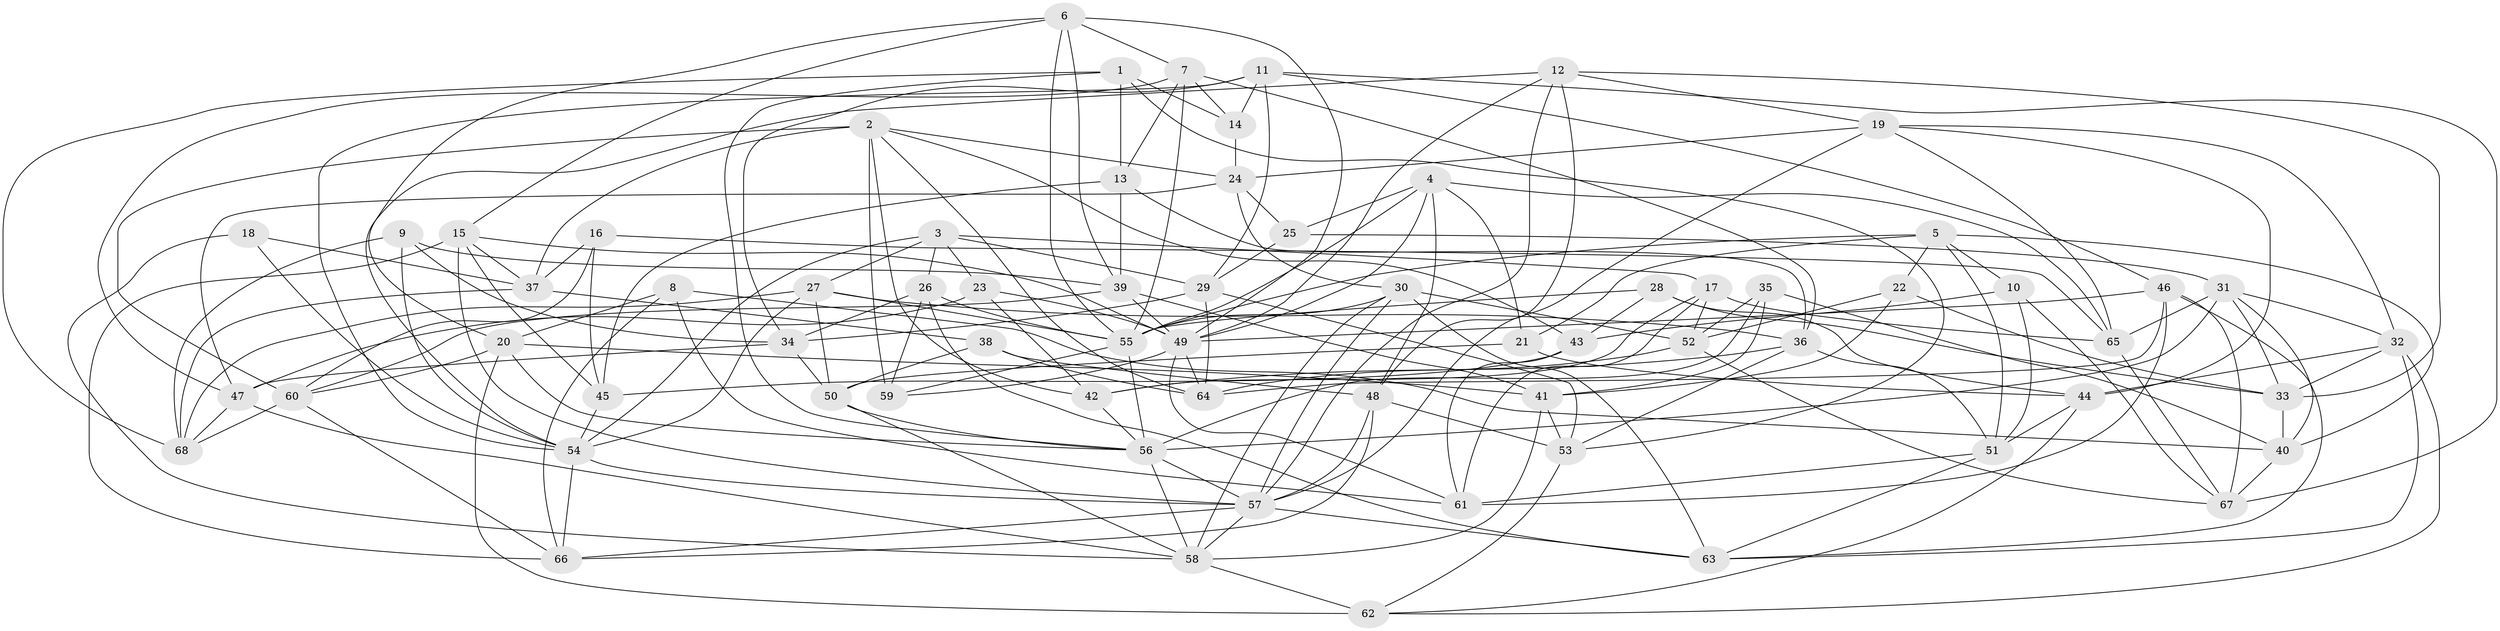 // original degree distribution, {4: 1.0}
// Generated by graph-tools (version 1.1) at 2025/26/03/09/25 03:26:53]
// undirected, 68 vertices, 196 edges
graph export_dot {
graph [start="1"]
  node [color=gray90,style=filled];
  1;
  2;
  3;
  4;
  5;
  6;
  7;
  8;
  9;
  10;
  11;
  12;
  13;
  14;
  15;
  16;
  17;
  18;
  19;
  20;
  21;
  22;
  23;
  24;
  25;
  26;
  27;
  28;
  29;
  30;
  31;
  32;
  33;
  34;
  35;
  36;
  37;
  38;
  39;
  40;
  41;
  42;
  43;
  44;
  45;
  46;
  47;
  48;
  49;
  50;
  51;
  52;
  53;
  54;
  55;
  56;
  57;
  58;
  59;
  60;
  61;
  62;
  63;
  64;
  65;
  66;
  67;
  68;
  1 -- 13 [weight=2.0];
  1 -- 14 [weight=1.0];
  1 -- 53 [weight=1.0];
  1 -- 56 [weight=1.0];
  1 -- 68 [weight=1.0];
  2 -- 24 [weight=1.0];
  2 -- 37 [weight=1.0];
  2 -- 42 [weight=1.0];
  2 -- 43 [weight=1.0];
  2 -- 59 [weight=2.0];
  2 -- 60 [weight=1.0];
  2 -- 64 [weight=1.0];
  3 -- 17 [weight=1.0];
  3 -- 23 [weight=1.0];
  3 -- 26 [weight=1.0];
  3 -- 27 [weight=1.0];
  3 -- 29 [weight=1.0];
  3 -- 54 [weight=1.0];
  4 -- 21 [weight=1.0];
  4 -- 25 [weight=1.0];
  4 -- 48 [weight=1.0];
  4 -- 49 [weight=1.0];
  4 -- 55 [weight=1.0];
  4 -- 65 [weight=1.0];
  5 -- 10 [weight=1.0];
  5 -- 21 [weight=1.0];
  5 -- 22 [weight=1.0];
  5 -- 40 [weight=1.0];
  5 -- 51 [weight=1.0];
  5 -- 55 [weight=1.0];
  6 -- 7 [weight=1.0];
  6 -- 15 [weight=1.0];
  6 -- 20 [weight=1.0];
  6 -- 39 [weight=1.0];
  6 -- 49 [weight=1.0];
  6 -- 55 [weight=1.0];
  7 -- 13 [weight=1.0];
  7 -- 14 [weight=1.0];
  7 -- 36 [weight=1.0];
  7 -- 47 [weight=1.0];
  7 -- 55 [weight=1.0];
  8 -- 20 [weight=1.0];
  8 -- 40 [weight=1.0];
  8 -- 61 [weight=1.0];
  8 -- 66 [weight=1.0];
  9 -- 34 [weight=1.0];
  9 -- 39 [weight=1.0];
  9 -- 54 [weight=1.0];
  9 -- 68 [weight=1.0];
  10 -- 43 [weight=1.0];
  10 -- 51 [weight=1.0];
  10 -- 67 [weight=1.0];
  11 -- 14 [weight=1.0];
  11 -- 29 [weight=1.0];
  11 -- 34 [weight=1.0];
  11 -- 46 [weight=1.0];
  11 -- 54 [weight=1.0];
  11 -- 67 [weight=1.0];
  12 -- 19 [weight=1.0];
  12 -- 33 [weight=1.0];
  12 -- 48 [weight=1.0];
  12 -- 49 [weight=1.0];
  12 -- 54 [weight=1.0];
  12 -- 57 [weight=1.0];
  13 -- 36 [weight=1.0];
  13 -- 39 [weight=1.0];
  13 -- 45 [weight=1.0];
  14 -- 24 [weight=1.0];
  15 -- 37 [weight=1.0];
  15 -- 45 [weight=1.0];
  15 -- 49 [weight=1.0];
  15 -- 57 [weight=1.0];
  15 -- 66 [weight=1.0];
  16 -- 37 [weight=1.0];
  16 -- 45 [weight=1.0];
  16 -- 60 [weight=1.0];
  16 -- 65 [weight=1.0];
  17 -- 42 [weight=2.0];
  17 -- 52 [weight=1.0];
  17 -- 61 [weight=1.0];
  17 -- 65 [weight=1.0];
  18 -- 37 [weight=1.0];
  18 -- 54 [weight=2.0];
  18 -- 58 [weight=1.0];
  19 -- 24 [weight=1.0];
  19 -- 32 [weight=1.0];
  19 -- 44 [weight=1.0];
  19 -- 57 [weight=1.0];
  19 -- 65 [weight=1.0];
  20 -- 41 [weight=1.0];
  20 -- 56 [weight=1.0];
  20 -- 60 [weight=1.0];
  20 -- 62 [weight=1.0];
  21 -- 44 [weight=1.0];
  21 -- 50 [weight=1.0];
  22 -- 33 [weight=1.0];
  22 -- 41 [weight=1.0];
  22 -- 52 [weight=1.0];
  23 -- 42 [weight=1.0];
  23 -- 47 [weight=1.0];
  23 -- 49 [weight=1.0];
  24 -- 25 [weight=1.0];
  24 -- 30 [weight=1.0];
  24 -- 47 [weight=1.0];
  25 -- 29 [weight=1.0];
  25 -- 31 [weight=1.0];
  26 -- 34 [weight=1.0];
  26 -- 55 [weight=1.0];
  26 -- 59 [weight=2.0];
  26 -- 63 [weight=1.0];
  27 -- 36 [weight=1.0];
  27 -- 50 [weight=1.0];
  27 -- 54 [weight=1.0];
  27 -- 55 [weight=1.0];
  27 -- 68 [weight=1.0];
  28 -- 33 [weight=1.0];
  28 -- 43 [weight=1.0];
  28 -- 44 [weight=1.0];
  28 -- 55 [weight=1.0];
  29 -- 34 [weight=1.0];
  29 -- 53 [weight=1.0];
  29 -- 64 [weight=1.0];
  30 -- 52 [weight=1.0];
  30 -- 55 [weight=1.0];
  30 -- 57 [weight=1.0];
  30 -- 58 [weight=1.0];
  30 -- 63 [weight=1.0];
  31 -- 32 [weight=1.0];
  31 -- 33 [weight=1.0];
  31 -- 40 [weight=1.0];
  31 -- 56 [weight=1.0];
  31 -- 65 [weight=1.0];
  32 -- 33 [weight=1.0];
  32 -- 44 [weight=1.0];
  32 -- 62 [weight=1.0];
  32 -- 63 [weight=1.0];
  33 -- 40 [weight=1.0];
  34 -- 47 [weight=1.0];
  34 -- 50 [weight=1.0];
  35 -- 40 [weight=1.0];
  35 -- 41 [weight=1.0];
  35 -- 52 [weight=1.0];
  35 -- 56 [weight=1.0];
  36 -- 42 [weight=1.0];
  36 -- 51 [weight=1.0];
  36 -- 53 [weight=1.0];
  37 -- 38 [weight=1.0];
  37 -- 68 [weight=1.0];
  38 -- 48 [weight=1.0];
  38 -- 50 [weight=1.0];
  38 -- 64 [weight=1.0];
  39 -- 41 [weight=1.0];
  39 -- 49 [weight=1.0];
  39 -- 60 [weight=1.0];
  40 -- 67 [weight=1.0];
  41 -- 53 [weight=1.0];
  41 -- 58 [weight=1.0];
  42 -- 56 [weight=1.0];
  43 -- 45 [weight=2.0];
  43 -- 61 [weight=1.0];
  44 -- 51 [weight=1.0];
  44 -- 62 [weight=1.0];
  45 -- 54 [weight=1.0];
  46 -- 49 [weight=1.0];
  46 -- 61 [weight=1.0];
  46 -- 63 [weight=1.0];
  46 -- 64 [weight=1.0];
  46 -- 67 [weight=1.0];
  47 -- 58 [weight=1.0];
  47 -- 68 [weight=1.0];
  48 -- 53 [weight=1.0];
  48 -- 57 [weight=1.0];
  48 -- 66 [weight=1.0];
  49 -- 59 [weight=1.0];
  49 -- 61 [weight=1.0];
  49 -- 64 [weight=1.0];
  50 -- 56 [weight=1.0];
  50 -- 58 [weight=1.0];
  51 -- 61 [weight=1.0];
  51 -- 63 [weight=1.0];
  52 -- 64 [weight=1.0];
  52 -- 67 [weight=1.0];
  53 -- 62 [weight=1.0];
  54 -- 57 [weight=1.0];
  54 -- 66 [weight=1.0];
  55 -- 56 [weight=1.0];
  55 -- 59 [weight=1.0];
  56 -- 57 [weight=1.0];
  56 -- 58 [weight=2.0];
  57 -- 58 [weight=1.0];
  57 -- 63 [weight=1.0];
  57 -- 66 [weight=1.0];
  58 -- 62 [weight=2.0];
  60 -- 66 [weight=1.0];
  60 -- 68 [weight=1.0];
  65 -- 67 [weight=1.0];
}
